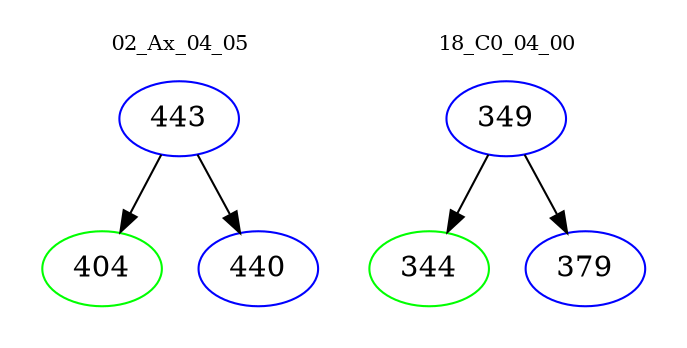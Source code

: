 digraph{
subgraph cluster_0 {
color = white
label = "02_Ax_04_05";
fontsize=10;
T0_443 [label="443", color="blue"]
T0_443 -> T0_404 [color="black"]
T0_404 [label="404", color="green"]
T0_443 -> T0_440 [color="black"]
T0_440 [label="440", color="blue"]
}
subgraph cluster_1 {
color = white
label = "18_C0_04_00";
fontsize=10;
T1_349 [label="349", color="blue"]
T1_349 -> T1_344 [color="black"]
T1_344 [label="344", color="green"]
T1_349 -> T1_379 [color="black"]
T1_379 [label="379", color="blue"]
}
}
